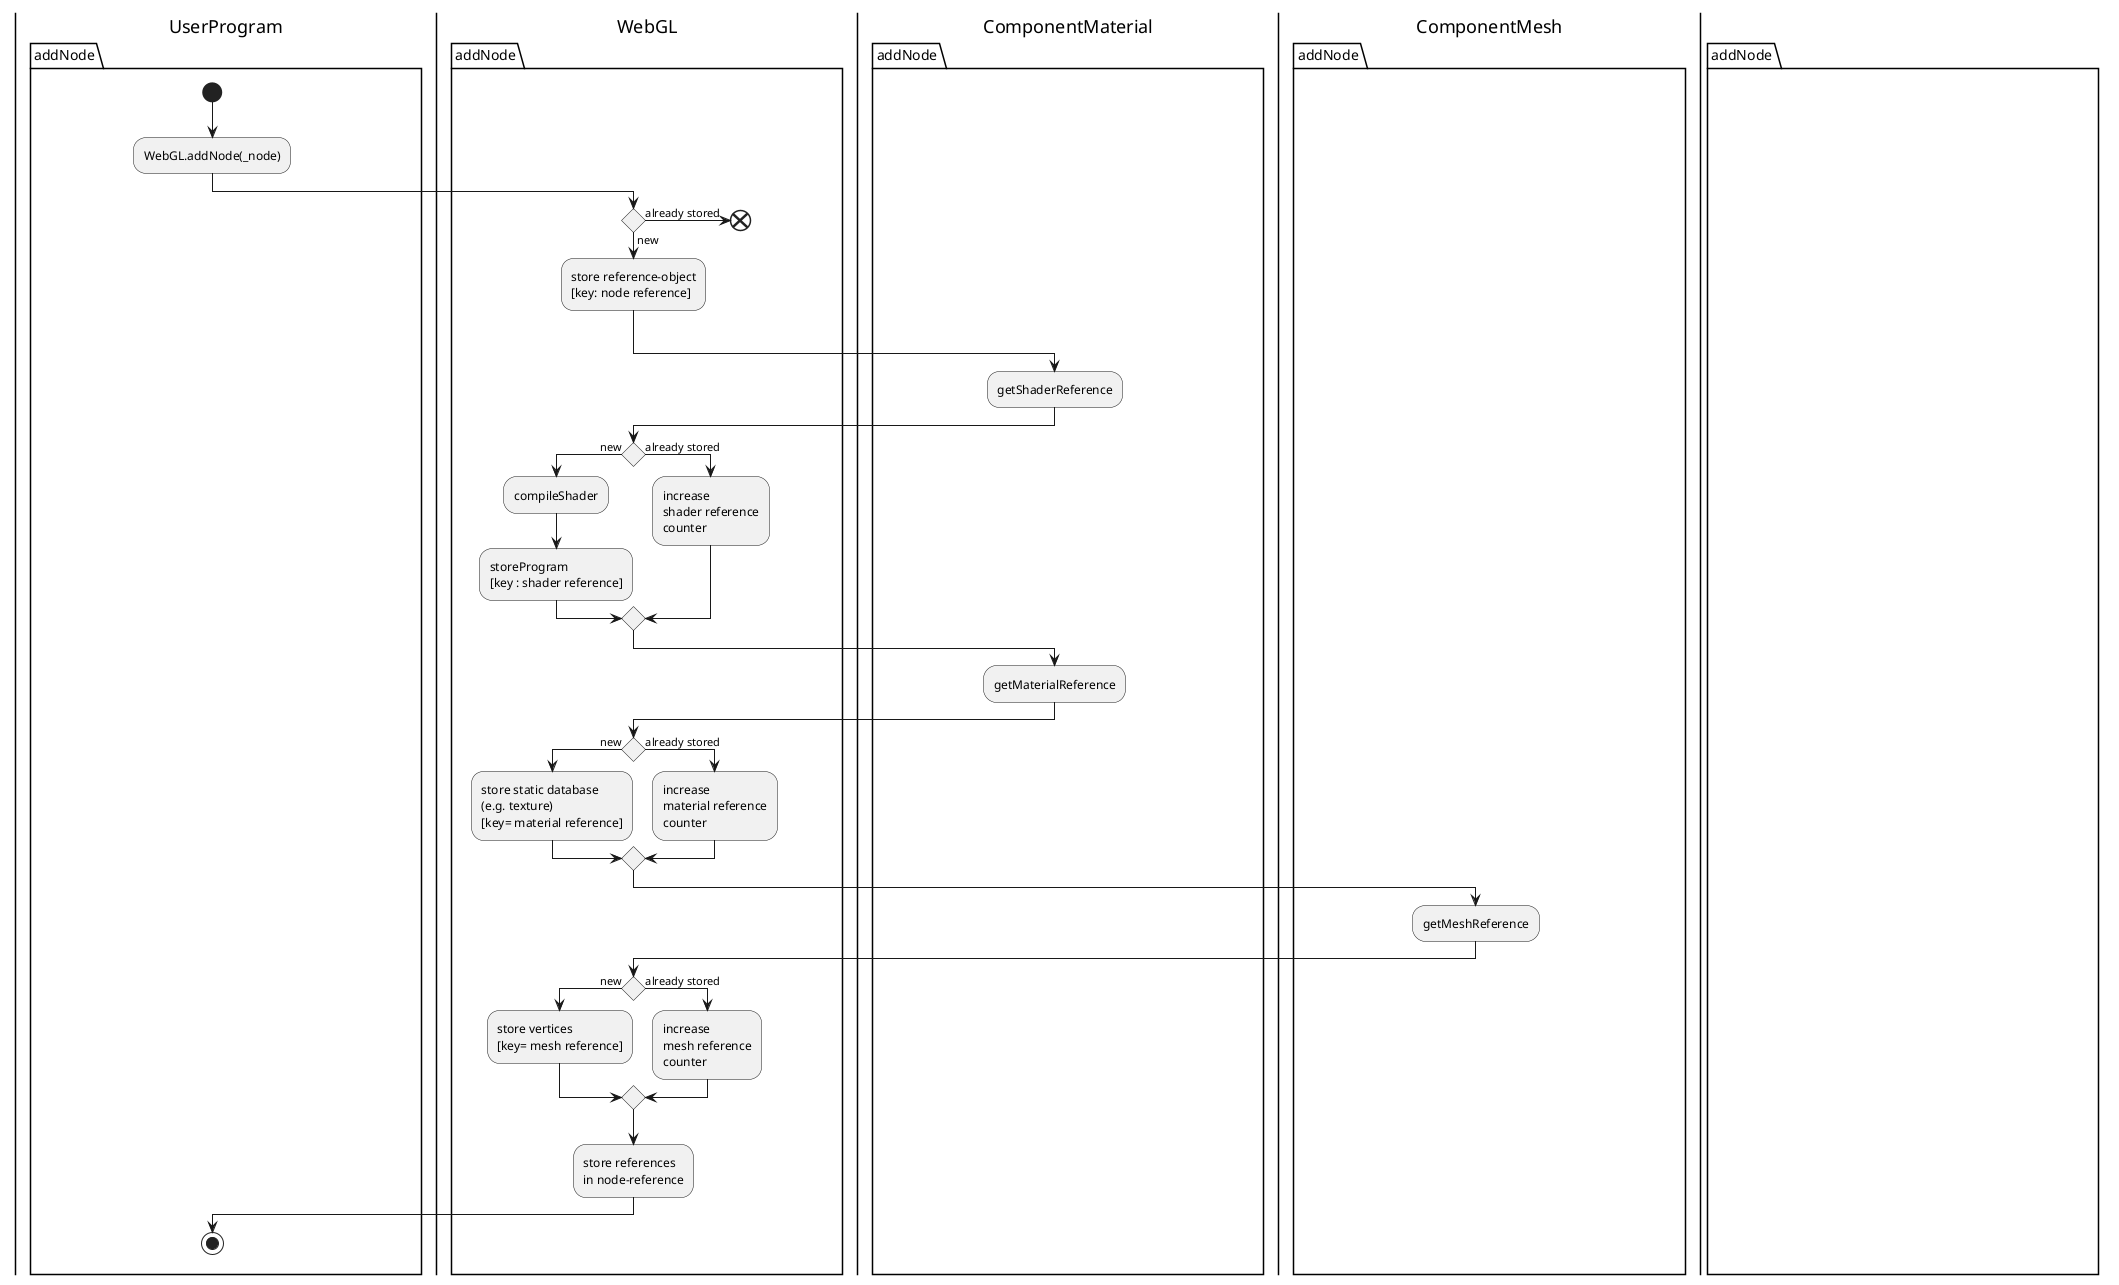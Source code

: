 @startuml WebGL Internal Management
|UserProgram|
'|Viewport|
|WebGL|
'|Node|
|ComponentMaterial|
|ComponentMesh|
package addNode {
    |UserProgram|
    start
    :WebGL.addNode(_node);
    |WebGL|
    if () then (already stored)
        end
    else (new)
        :store reference-object
        [key: node reference];
    endif
    |ComponentMaterial|
    :getShaderReference;
    |WebGL|
    if () then (new)
        :compileShader;
        :storeProgram
        [key : shader reference];
    else (already stored)
        :increase
        shader reference
        counter;
    endif
    |ComponentMaterial|
    :getMaterialReference;
    |WebGL|
    if () then (new)
        :store static database
        (e.g. texture)
        [key= material reference];
    else (already stored)
        :increase
        material reference
        counter;
    endif
    |ComponentMesh|
    :getMeshReference;
    |WebGL|
    if () then (new)
        :store vertices
        [key= mesh reference];
    else (already stored)
        :increase
        mesh reference
        counter;
    endif
    :store references
    in node-reference;
    |UserProgram|
    stop
}
@enduml
@startuml WebGL Internal Management 2
|UserProgram|
'|Viewport|
|WebGL|
'|Node|
|ComponentMaterial|
|ComponentMesh|
package removeNode {
    |UserProgram|
    start
    :WebGL.removeNode(_node);
    |WebGL|
    if () then (_node unknown)
        end
    endif
    :get counter of
    shader reference;
    if () then (counter > 0)
        :decrease
        counter;
        if () then (counter==0)
            :delete program;
        endif
    else ()
        :ERROR;
    endif
    :get counter of
    material reference;
    if () then (counter > 0)
        :decrease
        counter;
        if () then (counter==0)
            :delete material data;
        endif
    else ()
        :ERROR;
    endif
    :get counter of
    mesh reference;
    if () then (counter > 0)
        :decrease
        counter;
        if () then (counter==0)
            :delete mesh vertices;
        endif
    else ()
        :ERROR;
    endif
    |UserProgram|
    stop
}
package updateNode {
    |UserProgram|
    start
    :WebGL.removeNode(_node);
    |WebGL|
    if () then (_node unknown)
        end
    endif
    |ComponentMaterial|
    :getShaderReference;
    |WebGL|
    :compareReferenceToStored;
    if () then (same)
    else ()
        :decrease existing counter;
        if () then (new existing)
            :increase new counter;
        else
            :compile and store;
        endif
        :update node reference;
    endif
    :analogous for material and mesh;
    |UserProgram|
    stop
}
@enduml